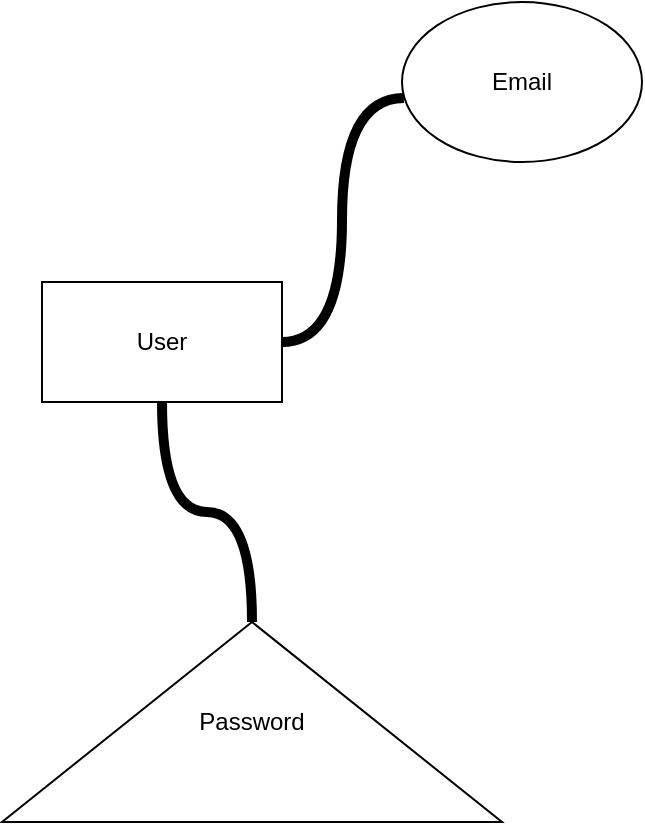 <mxfile>
    <diagram id="GbCjry1i6fkyyM6lCm-r" name="Page-1">
        <mxGraphModel dx="1374" dy="828" grid="1" gridSize="10" guides="1" tooltips="1" connect="1" arrows="1" fold="1" page="1" pageScale="1" pageWidth="850" pageHeight="1100" math="0" shadow="0">
            <root>
                <mxCell id="0"/>
                <mxCell id="1" parent="0"/>
                <mxCell id="4" style="edgeStyle=orthogonalEdgeStyle;orthogonalLoop=1;jettySize=auto;html=1;entryX=0.008;entryY=0.6;entryDx=0;entryDy=0;entryPerimeter=0;curved=1;strokeWidth=5;endArrow=none;endFill=0;" edge="1" parent="1" source="2" target="3">
                    <mxGeometry relative="1" as="geometry"/>
                </mxCell>
                <mxCell id="2" value="User" style="rounded=0;whiteSpace=wrap;html=1;" vertex="1" parent="1">
                    <mxGeometry x="120" y="260" width="120" height="60" as="geometry"/>
                </mxCell>
                <mxCell id="3" value="Email" style="ellipse;whiteSpace=wrap;html=1;strokeWidth=1;" vertex="1" parent="1">
                    <mxGeometry x="300" y="120" width="120" height="80" as="geometry"/>
                </mxCell>
                <mxCell id="8" value="" style="edgeStyle=orthogonalEdgeStyle;curved=1;orthogonalLoop=1;jettySize=auto;html=1;endArrow=none;endFill=0;strokeWidth=5;" edge="1" parent="1" source="7" target="2">
                    <mxGeometry relative="1" as="geometry"/>
                </mxCell>
                <mxCell id="7" value="Password" style="triangle;whiteSpace=wrap;html=1;strokeWidth=1;direction=north;" vertex="1" parent="1">
                    <mxGeometry x="100" y="430" width="250" height="100" as="geometry"/>
                </mxCell>
            </root>
        </mxGraphModel>
    </diagram>
</mxfile>